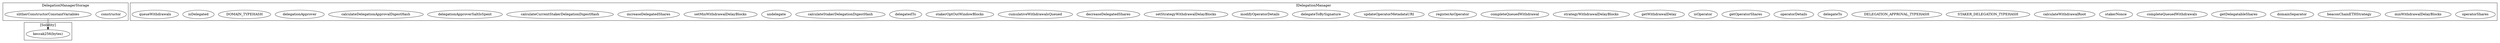 strict digraph {
subgraph cluster_1664_DelegationManagerStorage {
label = "DelegationManagerStorage"
"1664_constructor" [label="constructor"]
"1664_slitherConstructorConstantVariables" [label="slitherConstructorConstantVariables"]
}subgraph cluster_2396_IDelegationManager {
label = "IDelegationManager"
"2396_operatorShares" [label="operatorShares"]
"2396_minWithdrawalDelayBlocks" [label="minWithdrawalDelayBlocks"]
"2396_beaconChainETHStrategy" [label="beaconChainETHStrategy"]
"2396_domainSeparator" [label="domainSeparator"]
"2396_getDelegatableShares" [label="getDelegatableShares"]
"2396_completeQueuedWithdrawals" [label="completeQueuedWithdrawals"]
"2396_stakerNonce" [label="stakerNonce"]
"2396_calculateWithdrawalRoot" [label="calculateWithdrawalRoot"]
"2396_STAKER_DELEGATION_TYPEHASH" [label="STAKER_DELEGATION_TYPEHASH"]
"2396_DELEGATION_APPROVAL_TYPEHASH" [label="DELEGATION_APPROVAL_TYPEHASH"]
"2396_delegateTo" [label="delegateTo"]
"2396_operatorDetails" [label="operatorDetails"]
"2396_getOperatorShares" [label="getOperatorShares"]
"2396_isOperator" [label="isOperator"]
"2396_getWithdrawalDelay" [label="getWithdrawalDelay"]
"2396_strategyWithdrawalDelayBlocks" [label="strategyWithdrawalDelayBlocks"]
"2396_completeQueuedWithdrawal" [label="completeQueuedWithdrawal"]
"2396_registerAsOperator" [label="registerAsOperator"]
"2396_updateOperatorMetadataURI" [label="updateOperatorMetadataURI"]
"2396_delegateToBySignature" [label="delegateToBySignature"]
"2396_modifyOperatorDetails" [label="modifyOperatorDetails"]
"2396_setStrategyWithdrawalDelayBlocks" [label="setStrategyWithdrawalDelayBlocks"]
"2396_decreaseDelegatedShares" [label="decreaseDelegatedShares"]
"2396_cumulativeWithdrawalsQueued" [label="cumulativeWithdrawalsQueued"]
"2396_stakerOptOutWindowBlocks" [label="stakerOptOutWindowBlocks"]
"2396_delegatedTo" [label="delegatedTo"]
"2396_calculateStakerDelegationDigestHash" [label="calculateStakerDelegationDigestHash"]
"2396_undelegate" [label="undelegate"]
"2396_setMinWithdrawalDelayBlocks" [label="setMinWithdrawalDelayBlocks"]
"2396_increaseDelegatedShares" [label="increaseDelegatedShares"]
"2396_calculateCurrentStakerDelegationDigestHash" [label="calculateCurrentStakerDelegationDigestHash"]
"2396_delegationApproverSaltIsSpent" [label="delegationApproverSaltIsSpent"]
"2396_calculateDelegationApprovalDigestHash" [label="calculateDelegationApprovalDigestHash"]
"2396_delegationApprover" [label="delegationApprover"]
"2396_DOMAIN_TYPEHASH" [label="DOMAIN_TYPEHASH"]
"2396_isDelegated" [label="isDelegated"]
"2396_queueWithdrawals" [label="queueWithdrawals"]
}subgraph cluster_solidity {
label = "[Solidity]"
"keccak256(bytes)" 
"1664_slitherConstructorConstantVariables" -> "keccak256(bytes)"
}
}